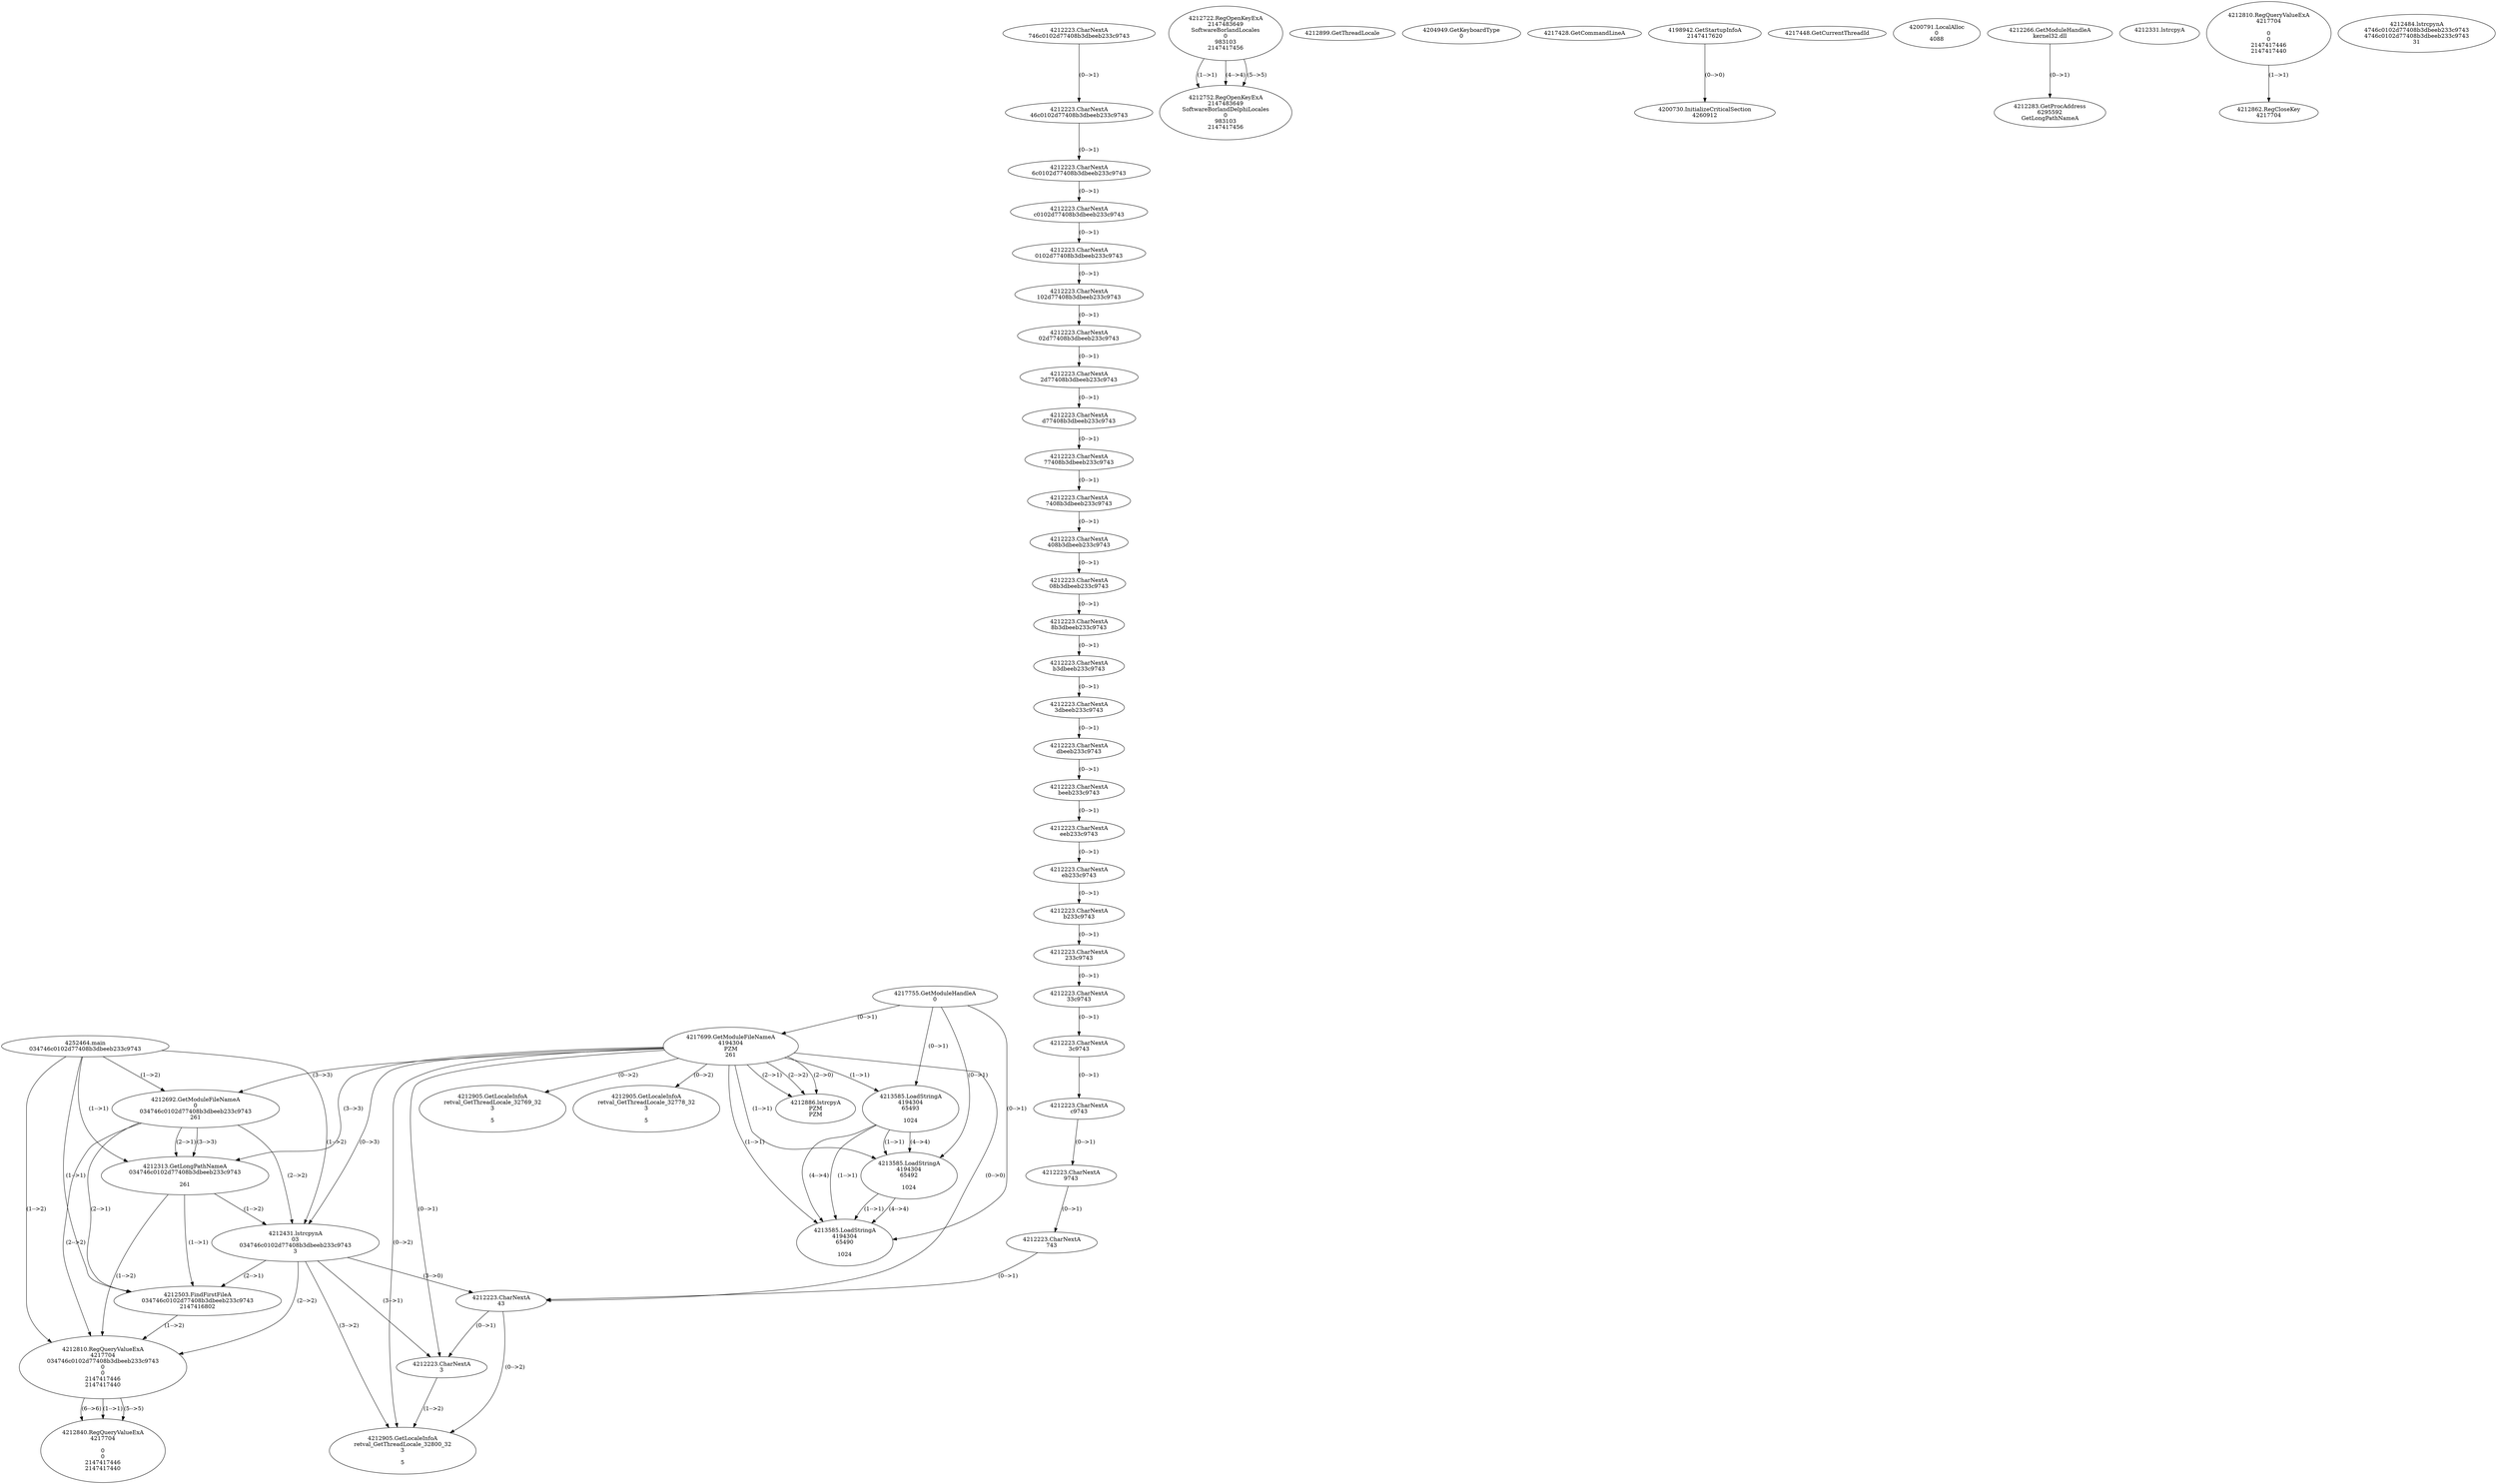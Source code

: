 // Global SCDG with merge call
digraph {
	0 [label="4252464.main
034746c0102d77408b3dbeeb233c9743"]
	1 [label="4217755.GetModuleHandleA
0"]
	2 [label="4217699.GetModuleFileNameA
4194304
PZM
261"]
	1 -> 2 [label="(0-->1)"]
	3 [label="4212692.GetModuleFileNameA
0
034746c0102d77408b3dbeeb233c9743
261"]
	0 -> 3 [label="(1-->2)"]
	2 -> 3 [label="(3-->3)"]
	4 [label="4212722.RegOpenKeyExA
2147483649
Software\Borland\Locales
0
983103
2147417456"]
	5 [label="4212752.RegOpenKeyExA
2147483649
Software\Borland\Delphi\Locales
0
983103
2147417456"]
	4 -> 5 [label="(1-->1)"]
	4 -> 5 [label="(4-->4)"]
	4 -> 5 [label="(5-->5)"]
	6 [label="4212886.lstrcpyA
PZM
PZM"]
	2 -> 6 [label="(2-->1)"]
	2 -> 6 [label="(2-->2)"]
	2 -> 6 [label="(2-->0)"]
	7 [label="4212899.GetThreadLocale
"]
	8 [label="4212905.GetLocaleInfoA
retval_GetThreadLocale_32769_32
3

5"]
	2 -> 8 [label="(0-->2)"]
	9 [label="4204949.GetKeyboardType
0"]
	10 [label="4217428.GetCommandLineA
"]
	11 [label="4198942.GetStartupInfoA
2147417620"]
	12 [label="4217448.GetCurrentThreadId
"]
	13 [label="4213585.LoadStringA
4194304
65493

1024"]
	1 -> 13 [label="(0-->1)"]
	2 -> 13 [label="(1-->1)"]
	14 [label="4213585.LoadStringA
4194304
65492

1024"]
	1 -> 14 [label="(0-->1)"]
	2 -> 14 [label="(1-->1)"]
	13 -> 14 [label="(1-->1)"]
	13 -> 14 [label="(4-->4)"]
	15 [label="4200730.InitializeCriticalSection
4260912"]
	11 -> 15 [label="(0-->0)"]
	16 [label="4200791.LocalAlloc
0
4088"]
	17 [label="4212266.GetModuleHandleA
kernel32.dll"]
	18 [label="4212283.GetProcAddress
6295592
GetLongPathNameA"]
	17 -> 18 [label="(0-->1)"]
	19 [label="4212313.GetLongPathNameA
034746c0102d77408b3dbeeb233c9743

261"]
	0 -> 19 [label="(1-->1)"]
	3 -> 19 [label="(2-->1)"]
	2 -> 19 [label="(3-->3)"]
	3 -> 19 [label="(3-->3)"]
	20 [label="4212331.lstrcpyA

"]
	21 [label="4212810.RegQueryValueExA
4217704

0
0
2147417446
2147417440"]
	22 [label="4212862.RegCloseKey
4217704"]
	21 -> 22 [label="(1-->1)"]
	23 [label="4212905.GetLocaleInfoA
retval_GetThreadLocale_32778_32
3

5"]
	2 -> 23 [label="(0-->2)"]
	24 [label="4212431.lstrcpynA
03
034746c0102d77408b3dbeeb233c9743
3"]
	0 -> 24 [label="(1-->2)"]
	3 -> 24 [label="(2-->2)"]
	19 -> 24 [label="(1-->2)"]
	2 -> 24 [label="(0-->3)"]
	25 [label="4212223.CharNextA
746c0102d77408b3dbeeb233c9743"]
	26 [label="4212223.CharNextA
46c0102d77408b3dbeeb233c9743"]
	25 -> 26 [label="(0-->1)"]
	27 [label="4212223.CharNextA
6c0102d77408b3dbeeb233c9743"]
	26 -> 27 [label="(0-->1)"]
	28 [label="4212223.CharNextA
c0102d77408b3dbeeb233c9743"]
	27 -> 28 [label="(0-->1)"]
	29 [label="4212223.CharNextA
0102d77408b3dbeeb233c9743"]
	28 -> 29 [label="(0-->1)"]
	30 [label="4212223.CharNextA
102d77408b3dbeeb233c9743"]
	29 -> 30 [label="(0-->1)"]
	31 [label="4212223.CharNextA
02d77408b3dbeeb233c9743"]
	30 -> 31 [label="(0-->1)"]
	32 [label="4212223.CharNextA
2d77408b3dbeeb233c9743"]
	31 -> 32 [label="(0-->1)"]
	33 [label="4212223.CharNextA
d77408b3dbeeb233c9743"]
	32 -> 33 [label="(0-->1)"]
	34 [label="4212223.CharNextA
77408b3dbeeb233c9743"]
	33 -> 34 [label="(0-->1)"]
	35 [label="4212223.CharNextA
7408b3dbeeb233c9743"]
	34 -> 35 [label="(0-->1)"]
	36 [label="4212223.CharNextA
408b3dbeeb233c9743"]
	35 -> 36 [label="(0-->1)"]
	37 [label="4212223.CharNextA
08b3dbeeb233c9743"]
	36 -> 37 [label="(0-->1)"]
	38 [label="4212223.CharNextA
8b3dbeeb233c9743"]
	37 -> 38 [label="(0-->1)"]
	39 [label="4212223.CharNextA
b3dbeeb233c9743"]
	38 -> 39 [label="(0-->1)"]
	40 [label="4212223.CharNextA
3dbeeb233c9743"]
	39 -> 40 [label="(0-->1)"]
	41 [label="4212223.CharNextA
dbeeb233c9743"]
	40 -> 41 [label="(0-->1)"]
	42 [label="4212223.CharNextA
beeb233c9743"]
	41 -> 42 [label="(0-->1)"]
	43 [label="4212223.CharNextA
eeb233c9743"]
	42 -> 43 [label="(0-->1)"]
	44 [label="4212223.CharNextA
eb233c9743"]
	43 -> 44 [label="(0-->1)"]
	45 [label="4212223.CharNextA
b233c9743"]
	44 -> 45 [label="(0-->1)"]
	46 [label="4212223.CharNextA
233c9743"]
	45 -> 46 [label="(0-->1)"]
	47 [label="4212223.CharNextA
33c9743"]
	46 -> 47 [label="(0-->1)"]
	48 [label="4212223.CharNextA
3c9743"]
	47 -> 48 [label="(0-->1)"]
	49 [label="4212223.CharNextA
c9743"]
	48 -> 49 [label="(0-->1)"]
	50 [label="4212223.CharNextA
9743"]
	49 -> 50 [label="(0-->1)"]
	51 [label="4212223.CharNextA
743"]
	50 -> 51 [label="(0-->1)"]
	52 [label="4212223.CharNextA
43"]
	51 -> 52 [label="(0-->1)"]
	2 -> 52 [label="(0-->0)"]
	24 -> 52 [label="(3-->0)"]
	53 [label="4212223.CharNextA
3"]
	2 -> 53 [label="(0-->1)"]
	24 -> 53 [label="(3-->1)"]
	52 -> 53 [label="(0-->1)"]
	54 [label="4212484.lstrcpynA
4746c0102d77408b3dbeeb233c9743
4746c0102d77408b3dbeeb233c9743
31"]
	55 [label="4212503.FindFirstFileA
034746c0102d77408b3dbeeb233c9743
2147416802"]
	0 -> 55 [label="(1-->1)"]
	3 -> 55 [label="(2-->1)"]
	19 -> 55 [label="(1-->1)"]
	24 -> 55 [label="(2-->1)"]
	56 [label="4212810.RegQueryValueExA
4217704
034746c0102d77408b3dbeeb233c9743
0
0
2147417446
2147417440"]
	0 -> 56 [label="(1-->2)"]
	3 -> 56 [label="(2-->2)"]
	19 -> 56 [label="(1-->2)"]
	24 -> 56 [label="(2-->2)"]
	55 -> 56 [label="(1-->2)"]
	57 [label="4212840.RegQueryValueExA
4217704

0
0
2147417446
2147417440"]
	56 -> 57 [label="(1-->1)"]
	56 -> 57 [label="(5-->5)"]
	56 -> 57 [label="(6-->6)"]
	58 [label="4212905.GetLocaleInfoA
retval_GetThreadLocale_32800_32
3

5"]
	2 -> 58 [label="(0-->2)"]
	24 -> 58 [label="(3-->2)"]
	52 -> 58 [label="(0-->2)"]
	53 -> 58 [label="(1-->2)"]
	59 [label="4213585.LoadStringA
4194304
65490

1024"]
	1 -> 59 [label="(0-->1)"]
	2 -> 59 [label="(1-->1)"]
	13 -> 59 [label="(1-->1)"]
	14 -> 59 [label="(1-->1)"]
	13 -> 59 [label="(4-->4)"]
	14 -> 59 [label="(4-->4)"]
}
